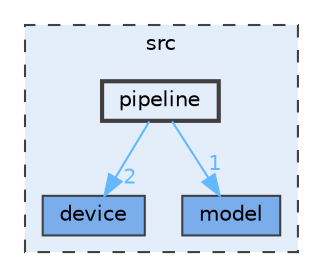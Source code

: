 digraph "src/pipeline"
{
 // LATEX_PDF_SIZE
  bgcolor="transparent";
  edge [fontname=Helvetica,fontsize=10,labelfontname=Helvetica,labelfontsize=10];
  node [fontname=Helvetica,fontsize=10,shape=box,height=0.2,width=0.4];
  compound=true
  subgraph clusterdir_68267d1309a1af8e8297ef4c3efbcdba {
    graph [ bgcolor="#e4eefb", pencolor="grey25", label="src", fontname=Helvetica,fontsize=10 style="filled,dashed", URL="dir_68267d1309a1af8e8297ef4c3efbcdba.html",tooltip=""]
  dir_16dc92632bab467dc50b01bd02b3341a [label="device", fillcolor="#7aadec", color="grey25", style="filled", URL="dir_16dc92632bab467dc50b01bd02b3341a.html",tooltip=""];
  dir_5dd65160827af56e6353642206b80129 [label="model", fillcolor="#7aadec", color="grey25", style="filled", URL="dir_5dd65160827af56e6353642206b80129.html",tooltip=""];
  dir_645c1847ff7cd97e9f0b9cd5f7d0b402 [label="pipeline", fillcolor="#e4eefb", color="grey25", style="filled,bold", URL="dir_645c1847ff7cd97e9f0b9cd5f7d0b402.html",tooltip=""];
  }
  dir_645c1847ff7cd97e9f0b9cd5f7d0b402->dir_16dc92632bab467dc50b01bd02b3341a [headlabel="2", labeldistance=1.5 headhref="dir_000003_000000.html" href="dir_000003_000000.html" color="steelblue1" fontcolor="steelblue1"];
  dir_645c1847ff7cd97e9f0b9cd5f7d0b402->dir_5dd65160827af56e6353642206b80129 [headlabel="1", labeldistance=1.5 headhref="dir_000003_000002.html" href="dir_000003_000002.html" color="steelblue1" fontcolor="steelblue1"];
}
